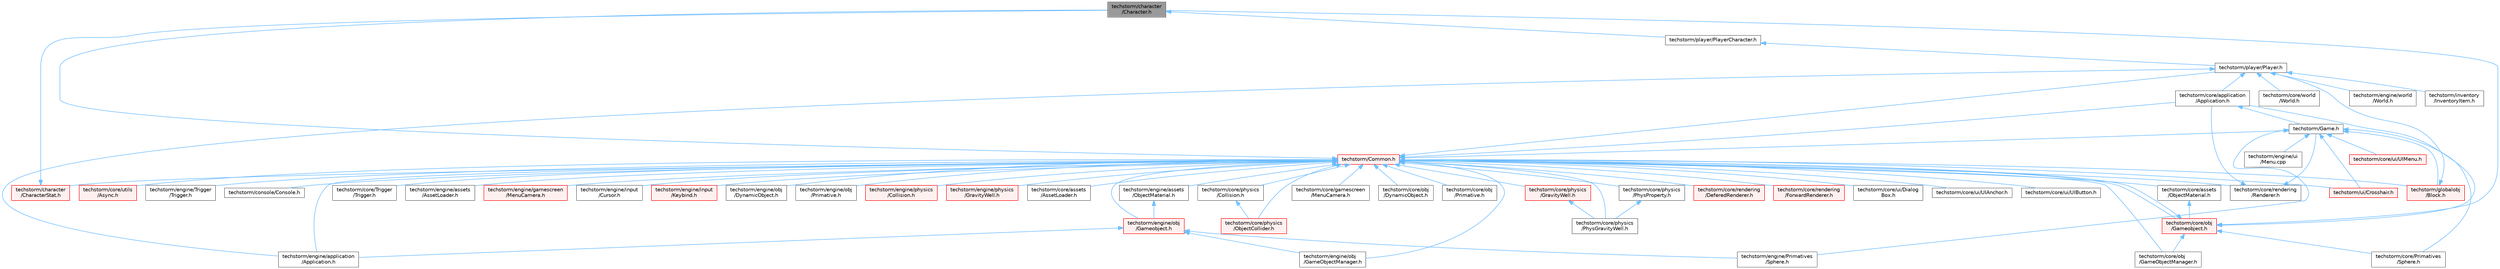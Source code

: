 digraph "techstorm/character/Character.h"
{
 // LATEX_PDF_SIZE
  bgcolor="transparent";
  edge [fontname=Helvetica,fontsize=10,labelfontname=Helvetica,labelfontsize=10];
  node [fontname=Helvetica,fontsize=10,shape=box,height=0.2,width=0.4];
  Node1 [id="Node000001",label="techstorm/character\l/Character.h",height=0.2,width=0.4,color="gray40", fillcolor="grey60", style="filled", fontcolor="black",tooltip=" "];
  Node1 -> Node2 [id="edge1_Node000001_Node000002",dir="back",color="steelblue1",style="solid",tooltip=" "];
  Node2 [id="Node000002",label="techstorm/player/PlayerCharacter.h",height=0.2,width=0.4,color="grey40", fillcolor="white", style="filled",URL="$_player_character_8h.html",tooltip=" "];
  Node2 -> Node3 [id="edge2_Node000002_Node000003",dir="back",color="steelblue1",style="solid",tooltip=" "];
  Node3 [id="Node000003",label="techstorm/player/Player.h",height=0.2,width=0.4,color="grey40", fillcolor="white", style="filled",URL="$_player_8h.html",tooltip=" "];
  Node3 -> Node4 [id="edge3_Node000003_Node000004",dir="back",color="steelblue1",style="solid",tooltip=" "];
  Node4 [id="Node000004",label="techstorm/core/application\l/Application.h",height=0.2,width=0.4,color="grey40", fillcolor="white", style="filled",URL="$core_2application_2_application_8h.html",tooltip=" "];
  Node4 -> Node5 [id="edge4_Node000004_Node000005",dir="back",color="steelblue1",style="solid",tooltip=" "];
  Node5 [id="Node000005",label="techstorm/Game.h",height=0.2,width=0.4,color="grey40", fillcolor="white", style="filled",URL="$_game_8h.html",tooltip=" "];
  Node5 -> Node6 [id="edge5_Node000005_Node000006",dir="back",color="steelblue1",style="solid",tooltip=" "];
  Node6 [id="Node000006",label="techstorm/Common.h",height=0.2,width=0.4,color="red", fillcolor="#FFF0F0", style="filled",URL="$_common_8h.html",tooltip=" "];
  Node6 -> Node1 [id="edge6_Node000006_Node000001",dir="back",color="steelblue1",style="solid",tooltip=" "];
  Node6 -> Node7 [id="edge7_Node000006_Node000007",dir="back",color="steelblue1",style="solid",tooltip=" "];
  Node7 [id="Node000007",label="techstorm/character\l/CharacterStat.h",height=0.2,width=0.4,color="red", fillcolor="#FFF0F0", style="filled",URL="$_character_stat_8h.html",tooltip=" "];
  Node7 -> Node1 [id="edge8_Node000007_Node000001",dir="back",color="steelblue1",style="solid",tooltip=" "];
  Node6 -> Node10 [id="edge9_Node000006_Node000010",dir="back",color="steelblue1",style="solid",tooltip=" "];
  Node10 [id="Node000010",label="techstorm/console/Console.h",height=0.2,width=0.4,color="grey40", fillcolor="white", style="filled",URL="$_console_8h.html",tooltip=" "];
  Node6 -> Node11 [id="edge10_Node000006_Node000011",dir="back",color="steelblue1",style="solid",tooltip=" "];
  Node11 [id="Node000011",label="techstorm/core/Trigger\l/Trigger.h",height=0.2,width=0.4,color="grey40", fillcolor="white", style="filled",URL="$core_2_trigger_2_trigger_8h.html",tooltip=" "];
  Node6 -> Node4 [id="edge11_Node000006_Node000004",dir="back",color="steelblue1",style="solid",tooltip=" "];
  Node6 -> Node12 [id="edge12_Node000006_Node000012",dir="back",color="steelblue1",style="solid",tooltip=" "];
  Node12 [id="Node000012",label="techstorm/core/assets\l/AssetLoader.h",height=0.2,width=0.4,color="grey40", fillcolor="white", style="filled",URL="$core_2assets_2_asset_loader_8h.html",tooltip=" "];
  Node6 -> Node13 [id="edge13_Node000006_Node000013",dir="back",color="steelblue1",style="solid",tooltip=" "];
  Node13 [id="Node000013",label="techstorm/core/assets\l/ObjectMaterial.h",height=0.2,width=0.4,color="grey40", fillcolor="white", style="filled",URL="$core_2assets_2_object_material_8h.html",tooltip=" "];
  Node13 -> Node14 [id="edge14_Node000013_Node000014",dir="back",color="steelblue1",style="solid",tooltip=" "];
  Node14 [id="Node000014",label="techstorm/core/obj\l/Gameobject.h",height=0.2,width=0.4,color="red", fillcolor="#FFF0F0", style="filled",URL="$core_2obj_2_gameobject_8h.html",tooltip=" "];
  Node14 -> Node6 [id="edge15_Node000014_Node000006",dir="back",color="steelblue1",style="solid",tooltip=" "];
  Node14 -> Node1 [id="edge16_Node000014_Node000001",dir="back",color="steelblue1",style="solid",tooltip=" "];
  Node14 -> Node15 [id="edge17_Node000014_Node000015",dir="back",color="steelblue1",style="solid",tooltip=" "];
  Node15 [id="Node000015",label="techstorm/core/Primatives\l/Sphere.h",height=0.2,width=0.4,color="grey40", fillcolor="white", style="filled",URL="$core_2_primatives_2_sphere_8h.html",tooltip=" "];
  Node14 -> Node4 [id="edge18_Node000014_Node000004",dir="back",color="steelblue1",style="solid",tooltip=" "];
  Node14 -> Node22 [id="edge19_Node000014_Node000022",dir="back",color="steelblue1",style="solid",tooltip=" "];
  Node22 [id="Node000022",label="techstorm/core/obj\l/GameObjectManager.h",height=0.2,width=0.4,color="grey40", fillcolor="white", style="filled",URL="$core_2obj_2_game_object_manager_8h.html",tooltip=" "];
  Node6 -> Node34 [id="edge20_Node000006_Node000034",dir="back",color="steelblue1",style="solid",tooltip=" "];
  Node34 [id="Node000034",label="techstorm/core/gamescreen\l/MenuCamera.h",height=0.2,width=0.4,color="grey40", fillcolor="white", style="filled",URL="$core_2gamescreen_2_menu_camera_8h.html",tooltip=" "];
  Node6 -> Node35 [id="edge21_Node000006_Node000035",dir="back",color="steelblue1",style="solid",tooltip=" "];
  Node35 [id="Node000035",label="techstorm/core/obj\l/DynamicObject.h",height=0.2,width=0.4,color="grey40", fillcolor="white", style="filled",URL="$core_2obj_2_dynamic_object_8h.html",tooltip=" "];
  Node6 -> Node22 [id="edge22_Node000006_Node000022",dir="back",color="steelblue1",style="solid",tooltip=" "];
  Node6 -> Node14 [id="edge23_Node000006_Node000014",dir="back",color="steelblue1",style="solid",tooltip=" "];
  Node6 -> Node36 [id="edge24_Node000006_Node000036",dir="back",color="steelblue1",style="solid",tooltip=" "];
  Node36 [id="Node000036",label="techstorm/core/obj\l/Primative.h",height=0.2,width=0.4,color="grey40", fillcolor="white", style="filled",URL="$core_2obj_2_primative_8h.html",tooltip=" "];
  Node6 -> Node37 [id="edge25_Node000006_Node000037",dir="back",color="steelblue1",style="solid",tooltip=" "];
  Node37 [id="Node000037",label="techstorm/core/physics\l/Collision.h",height=0.2,width=0.4,color="grey40", fillcolor="white", style="filled",URL="$core_2physics_2_collision_8h.html",tooltip=" "];
  Node37 -> Node38 [id="edge26_Node000037_Node000038",dir="back",color="steelblue1",style="solid",tooltip=" "];
  Node38 [id="Node000038",label="techstorm/core/physics\l/ObjectCollider.h",height=0.2,width=0.4,color="red", fillcolor="#FFF0F0", style="filled",URL="$core_2physics_2_object_collider_8h.html",tooltip=" "];
  Node6 -> Node40 [id="edge27_Node000006_Node000040",dir="back",color="steelblue1",style="solid",tooltip=" "];
  Node40 [id="Node000040",label="techstorm/core/physics\l/GravityWell.h",height=0.2,width=0.4,color="red", fillcolor="#FFF0F0", style="filled",URL="$core_2physics_2_gravity_well_8h.html",tooltip=" "];
  Node40 -> Node42 [id="edge28_Node000040_Node000042",dir="back",color="steelblue1",style="solid",tooltip=" "];
  Node42 [id="Node000042",label="techstorm/core/physics\l/PhysGravityWell.h",height=0.2,width=0.4,color="grey40", fillcolor="white", style="filled",URL="$core_2physics_2_phys_gravity_well_8h.html",tooltip=" "];
  Node6 -> Node38 [id="edge29_Node000006_Node000038",dir="back",color="steelblue1",style="solid",tooltip=" "];
  Node6 -> Node42 [id="edge30_Node000006_Node000042",dir="back",color="steelblue1",style="solid",tooltip=" "];
  Node6 -> Node43 [id="edge31_Node000006_Node000043",dir="back",color="steelblue1",style="solid",tooltip=" "];
  Node43 [id="Node000043",label="techstorm/core/physics\l/PhysProperty.h",height=0.2,width=0.4,color="grey40", fillcolor="white", style="filled",URL="$core_2physics_2_phys_property_8h.html",tooltip=" "];
  Node43 -> Node42 [id="edge32_Node000043_Node000042",dir="back",color="steelblue1",style="solid",tooltip=" "];
  Node6 -> Node44 [id="edge33_Node000006_Node000044",dir="back",color="steelblue1",style="solid",tooltip=" "];
  Node44 [id="Node000044",label="techstorm/core/rendering\l/DeferedRenderer.h",height=0.2,width=0.4,color="red", fillcolor="#FFF0F0", style="filled",URL="$core_2rendering_2_defered_renderer_8h.html",tooltip=" "];
  Node6 -> Node46 [id="edge34_Node000006_Node000046",dir="back",color="steelblue1",style="solid",tooltip=" "];
  Node46 [id="Node000046",label="techstorm/core/rendering\l/ForwardRenderer.h",height=0.2,width=0.4,color="red", fillcolor="#FFF0F0", style="filled",URL="$core_2rendering_2_forward_renderer_8h.html",tooltip=" "];
  Node6 -> Node47 [id="edge35_Node000006_Node000047",dir="back",color="steelblue1",style="solid",tooltip=" "];
  Node47 [id="Node000047",label="techstorm/core/rendering\l/Renderer.h",height=0.2,width=0.4,color="grey40", fillcolor="white", style="filled",URL="$core_2rendering_2_renderer_8h.html",tooltip=" "];
  Node47 -> Node5 [id="edge36_Node000047_Node000005",dir="back",color="steelblue1",style="solid",tooltip=" "];
  Node47 -> Node4 [id="edge37_Node000047_Node000004",dir="back",color="steelblue1",style="solid",tooltip=" "];
  Node6 -> Node48 [id="edge38_Node000006_Node000048",dir="back",color="steelblue1",style="solid",tooltip=" "];
  Node48 [id="Node000048",label="techstorm/core/ui/Dialog\lBox.h",height=0.2,width=0.4,color="grey40", fillcolor="white", style="filled",URL="$core_2ui_2_dialog_box_8h.html",tooltip=" "];
  Node6 -> Node49 [id="edge39_Node000006_Node000049",dir="back",color="steelblue1",style="solid",tooltip=" "];
  Node49 [id="Node000049",label="techstorm/core/ui/UIAnchor.h",height=0.2,width=0.4,color="grey40", fillcolor="white", style="filled",URL="$core_2ui_2_u_i_anchor_8h.html",tooltip=" "];
  Node6 -> Node50 [id="edge40_Node000006_Node000050",dir="back",color="steelblue1",style="solid",tooltip=" "];
  Node50 [id="Node000050",label="techstorm/core/ui/UIButton.h",height=0.2,width=0.4,color="grey40", fillcolor="white", style="filled",URL="$core_2ui_2_u_i_button_8h.html",tooltip=" "];
  Node6 -> Node51 [id="edge41_Node000006_Node000051",dir="back",color="steelblue1",style="solid",tooltip=" "];
  Node51 [id="Node000051",label="techstorm/core/utils\l/Async.h",height=0.2,width=0.4,color="red", fillcolor="#FFF0F0", style="filled",URL="$core_2utils_2_async_8h.html",tooltip=" "];
  Node6 -> Node53 [id="edge42_Node000006_Node000053",dir="back",color="steelblue1",style="solid",tooltip=" "];
  Node53 [id="Node000053",label="techstorm/engine/Trigger\l/Trigger.h",height=0.2,width=0.4,color="grey40", fillcolor="white", style="filled",URL="$engine_2_trigger_2_trigger_8h.html",tooltip=" "];
  Node6 -> Node54 [id="edge43_Node000006_Node000054",dir="back",color="steelblue1",style="solid",tooltip=" "];
  Node54 [id="Node000054",label="techstorm/engine/application\l/Application.h",height=0.2,width=0.4,color="grey40", fillcolor="white", style="filled",URL="$engine_2application_2_application_8h.html",tooltip=" "];
  Node6 -> Node55 [id="edge44_Node000006_Node000055",dir="back",color="steelblue1",style="solid",tooltip=" "];
  Node55 [id="Node000055",label="techstorm/engine/assets\l/AssetLoader.h",height=0.2,width=0.4,color="grey40", fillcolor="white", style="filled",URL="$engine_2assets_2_asset_loader_8h.html",tooltip=" "];
  Node6 -> Node56 [id="edge45_Node000006_Node000056",dir="back",color="steelblue1",style="solid",tooltip=" "];
  Node56 [id="Node000056",label="techstorm/engine/assets\l/ObjectMaterial.h",height=0.2,width=0.4,color="grey40", fillcolor="white", style="filled",URL="$engine_2assets_2_object_material_8h.html",tooltip=" "];
  Node56 -> Node57 [id="edge46_Node000056_Node000057",dir="back",color="steelblue1",style="solid",tooltip=" "];
  Node57 [id="Node000057",label="techstorm/engine/obj\l/Gameobject.h",height=0.2,width=0.4,color="red", fillcolor="#FFF0F0", style="filled",URL="$engine_2obj_2_gameobject_8h.html",tooltip=" "];
  Node57 -> Node58 [id="edge47_Node000057_Node000058",dir="back",color="steelblue1",style="solid",tooltip=" "];
  Node58 [id="Node000058",label="techstorm/engine/Primatives\l/Sphere.h",height=0.2,width=0.4,color="grey40", fillcolor="white", style="filled",URL="$engine_2_primatives_2_sphere_8h.html",tooltip=" "];
  Node57 -> Node54 [id="edge48_Node000057_Node000054",dir="back",color="steelblue1",style="solid",tooltip=" "];
  Node57 -> Node64 [id="edge49_Node000057_Node000064",dir="back",color="steelblue1",style="solid",tooltip=" "];
  Node64 [id="Node000064",label="techstorm/engine/obj\l/GameObjectManager.h",height=0.2,width=0.4,color="grey40", fillcolor="white", style="filled",URL="$engine_2obj_2_game_object_manager_8h.html",tooltip=" "];
  Node6 -> Node69 [id="edge50_Node000006_Node000069",dir="back",color="steelblue1",style="solid",tooltip=" "];
  Node69 [id="Node000069",label="techstorm/engine/gamescreen\l/MenuCamera.h",height=0.2,width=0.4,color="red", fillcolor="#FFF0F0", style="filled",URL="$engine_2gamescreen_2_menu_camera_8h.html",tooltip=" "];
  Node6 -> Node72 [id="edge51_Node000006_Node000072",dir="back",color="steelblue1",style="solid",tooltip=" "];
  Node72 [id="Node000072",label="techstorm/engine/input\l/Cursor.h",height=0.2,width=0.4,color="grey40", fillcolor="white", style="filled",URL="$engine_2input_2_cursor_8h.html",tooltip=" "];
  Node6 -> Node73 [id="edge52_Node000006_Node000073",dir="back",color="steelblue1",style="solid",tooltip=" "];
  Node73 [id="Node000073",label="techstorm/engine/input\l/Keybind.h",height=0.2,width=0.4,color="red", fillcolor="#FFF0F0", style="filled",URL="$engine_2input_2_keybind_8h.html",tooltip=" "];
  Node6 -> Node75 [id="edge53_Node000006_Node000075",dir="back",color="steelblue1",style="solid",tooltip=" "];
  Node75 [id="Node000075",label="techstorm/engine/obj\l/DynamicObject.h",height=0.2,width=0.4,color="grey40", fillcolor="white", style="filled",URL="$engine_2obj_2_dynamic_object_8h.html",tooltip=" "];
  Node6 -> Node64 [id="edge54_Node000006_Node000064",dir="back",color="steelblue1",style="solid",tooltip=" "];
  Node6 -> Node57 [id="edge55_Node000006_Node000057",dir="back",color="steelblue1",style="solid",tooltip=" "];
  Node6 -> Node76 [id="edge56_Node000006_Node000076",dir="back",color="steelblue1",style="solid",tooltip=" "];
  Node76 [id="Node000076",label="techstorm/engine/obj\l/Primative.h",height=0.2,width=0.4,color="grey40", fillcolor="white", style="filled",URL="$engine_2obj_2_primative_8h.html",tooltip=" "];
  Node6 -> Node77 [id="edge57_Node000006_Node000077",dir="back",color="steelblue1",style="solid",tooltip=" "];
  Node77 [id="Node000077",label="techstorm/engine/physics\l/Collision.h",height=0.2,width=0.4,color="red", fillcolor="#FFF0F0", style="filled",URL="$engine_2physics_2_collision_8h.html",tooltip=" "];
  Node6 -> Node80 [id="edge58_Node000006_Node000080",dir="back",color="steelblue1",style="solid",tooltip=" "];
  Node80 [id="Node000080",label="techstorm/engine/physics\l/GravityWell.h",height=0.2,width=0.4,color="red", fillcolor="#FFF0F0", style="filled",URL="$engine_2physics_2_gravity_well_8h.html",tooltip=" "];
  Node6 -> Node101 [id="edge59_Node000006_Node000101",dir="back",color="steelblue1",style="solid",tooltip=" "];
  Node101 [id="Node000101",label="techstorm/globalobj\l/Block.h",height=0.2,width=0.4,color="red", fillcolor="#FFF0F0", style="filled",URL="$_block_8h.html",tooltip=" "];
  Node101 -> Node3 [id="edge60_Node000101_Node000003",dir="back",color="steelblue1",style="solid",tooltip=" "];
  Node6 -> Node3 [id="edge61_Node000006_Node000003",dir="back",color="steelblue1",style="solid",tooltip=" "];
  Node6 -> Node115 [id="edge62_Node000006_Node000115",dir="back",color="steelblue1",style="solid",tooltip=" "];
  Node115 [id="Node000115",label="techstorm/ui/Crosshair.h",height=0.2,width=0.4,color="red", fillcolor="#FFF0F0", style="filled",URL="$_crosshair_8h.html",tooltip=" "];
  Node5 -> Node15 [id="edge63_Node000005_Node000015",dir="back",color="steelblue1",style="solid",tooltip=" "];
  Node5 -> Node117 [id="edge64_Node000005_Node000117",dir="back",color="steelblue1",style="solid",tooltip=" "];
  Node117 [id="Node000117",label="techstorm/core/ui/UIMenu.h",height=0.2,width=0.4,color="red", fillcolor="#FFF0F0", style="filled",URL="$_u_i_menu_8h.html",tooltip=" "];
  Node5 -> Node58 [id="edge65_Node000005_Node000058",dir="back",color="steelblue1",style="solid",tooltip=" "];
  Node5 -> Node71 [id="edge66_Node000005_Node000071",dir="back",color="steelblue1",style="solid",tooltip=" "];
  Node71 [id="Node000071",label="techstorm/engine/ui\l/Menu.cpp",height=0.2,width=0.4,color="grey40", fillcolor="white", style="filled",URL="$_menu_8cpp.html",tooltip=" "];
  Node5 -> Node101 [id="edge67_Node000005_Node000101",dir="back",color="steelblue1",style="solid",tooltip=" "];
  Node5 -> Node115 [id="edge68_Node000005_Node000115",dir="back",color="steelblue1",style="solid",tooltip=" "];
  Node3 -> Node120 [id="edge69_Node000003_Node000120",dir="back",color="steelblue1",style="solid",tooltip=" "];
  Node120 [id="Node000120",label="techstorm/core/world\l/World.h",height=0.2,width=0.4,color="grey40", fillcolor="white", style="filled",URL="$core_2world_2_world_8h.html",tooltip=" "];
  Node3 -> Node54 [id="edge70_Node000003_Node000054",dir="back",color="steelblue1",style="solid",tooltip=" "];
  Node3 -> Node121 [id="edge71_Node000003_Node000121",dir="back",color="steelblue1",style="solid",tooltip=" "];
  Node121 [id="Node000121",label="techstorm/engine/world\l/World.h",height=0.2,width=0.4,color="grey40", fillcolor="white", style="filled",URL="$engine_2world_2_world_8h.html",tooltip=" "];
  Node3 -> Node122 [id="edge72_Node000003_Node000122",dir="back",color="steelblue1",style="solid",tooltip=" "];
  Node122 [id="Node000122",label="techstorm/inventory\l/InventoryItem.h",height=0.2,width=0.4,color="grey40", fillcolor="white", style="filled",URL="$_inventory_item_8h.html",tooltip=" "];
}
